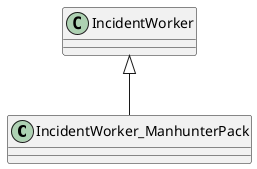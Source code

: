 @startuml
class IncidentWorker_ManhunterPack {
}
IncidentWorker <|-- IncidentWorker_ManhunterPack
@enduml
